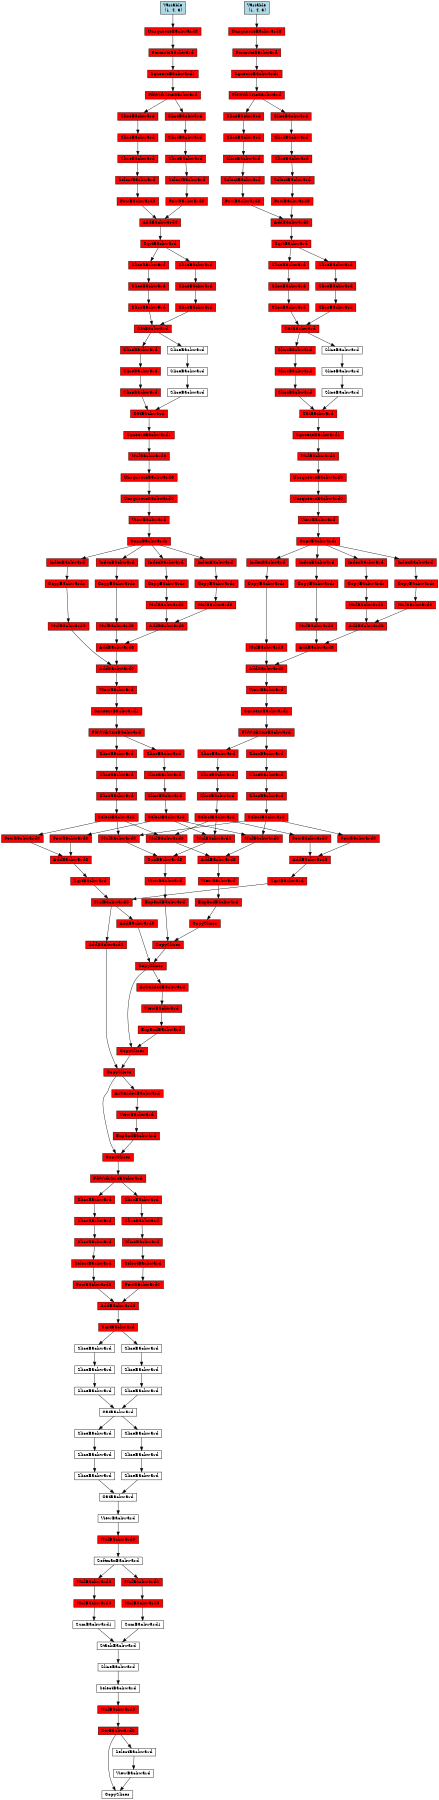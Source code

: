 digraph {
	graph [size="12,12"]
	node [align=left fontsize=12 height=0.2 ranksep=0.1 shape=box style=filled]
	139620185182544 [label=CopySlices fillcolor=white]
	139620268556624 -> 139620185182544
	139620227597648 -> 139620185182544
	139620227597648 [label=ViewBackward fillcolor=white]
	139620268560144 -> 139620227597648
	139620268560144 [label=SelectBackward fillcolor=white]
	139620268556624 -> 139620268560144
	139620268556624 [label=DivBackward0 fillcolor=red]
	139619904498512 -> 139620268556624
	139619904498512 [label=MulBackward0 fillcolor=red]
	139619904498640 -> 139619904498512
	139619904498640 [label=SelectBackward fillcolor=white]
	139619904498768 -> 139619904498640
	139619904498768 [label=SliceBackward fillcolor=white]
	139619904498896 -> 139619904498768
	139619904498896 [label=StackBackward fillcolor=white]
	139619904499088 -> 139619904498896
	139619904499408 -> 139619904498896
	139619904499408 [label=SumBackward1 fillcolor=white]
	139619904499280 -> 139619904499408
	139619904499280 [label=MulBackward0 fillcolor=red]
	139619904499536 -> 139619904499280
	139619904499536 [label=MulBackward0 fillcolor=red]
	139619904540752 -> 139619904499536
	139619904540752 [label=SoftmaxBackward fillcolor=white]
	139619904540944 -> 139619904540752
	139619904540944 [label=MulBackward0 fillcolor=red]
	139619904541136 -> 139619904540944
	139619904541136 [label=ViewBackward fillcolor=white]
	139619904541328 -> 139619904541136
	139619904541328 [label=CatBackward fillcolor=white]
	139619904541520 -> 139619904541328
	139619904541840 -> 139619904541328
	139619904541840 [label=SliceBackward fillcolor=white]
	139619904541712 -> 139619904541840
	139619904541712 [label=SliceBackward fillcolor=white]
	139619904541968 -> 139619904541712
	139619904541968 [label=SliceBackward fillcolor=white]
	139619904542096 -> 139619904541968
	139619904542096 [label=CatBackward fillcolor=white]
	139619904542288 -> 139619904542096
	139619904542608 -> 139619904542096
	139619904542608 [label=SliceBackward fillcolor=white]
	139619904542480 -> 139619904542608
	139619904542480 [label=SliceBackward fillcolor=white]
	139619904542800 -> 139619904542480
	139619904542800 [label=SliceBackward fillcolor=white]
	139619904542992 -> 139619904542800
	139619904542992 [label=SqrtBackward fillcolor=red]
	139619904543120 -> 139619904542992
	139619904543120 [label=AddBackward0 fillcolor=red]
	139620227950416 -> 139619904543120
	139619904543312 -> 139619904543120
	139619904543312 [label=PowBackward0 fillcolor=red]
	139619904543504 -> 139619904543312
	139619904543504 [label=SelectBackward fillcolor=red]
	139619904543696 -> 139619904543504
	139619904543696 [label=SliceBackward fillcolor=red]
	139619904543888 -> 139619904543696
	139619904543888 [label=SliceBackward fillcolor=red]
	139619904544080 -> 139619904543888
	139619904544080 [label=SliceBackward fillcolor=red]
	139619904544272 -> 139619904544080
	139619904544272 [label=FftWithSizeBackward fillcolor=red]
	139619904544464 -> 139619904544272
	139619904544464 [label=CopySlices fillcolor=red]
	139619904544656 -> 139619904544464
	139619904557328 -> 139619904544464
	139619904557328 [label=ExpandBackward fillcolor=red]
	139619904557200 -> 139619904557328
	139619904557200 [label=ViewBackward fillcolor=red]
	139619904557456 -> 139619904557200
	139619904557456 [label=AsStridedBackward fillcolor=red]
	139619904544656 -> 139619904557456
	139619904544656 [label=CopySlices fillcolor=red]
	139619904557776 -> 139619904544656
	139619904558032 -> 139619904544656
	139619904558032 [label=AddBackward0 fillcolor=red]
	139619904557904 -> 139619904558032
	139619904557904 [label=MulBackward0 fillcolor=red]
	139619904558160 -> 139619904557904
	139619904558416 -> 139619904557904
	139619904558416 [label=SqrtBackward fillcolor=red]
	139619904558288 -> 139619904558416
	139619904558288 [label=AddBackward0 fillcolor=red]
	139619904558480 -> 139619904558288
	139619904558800 -> 139619904558288
	139619904558800 [label=PowBackward0 fillcolor=red]
	139619904558672 -> 139619904558800
	139619904558672 [label=SelectBackward fillcolor=red]
	139619904558928 -> 139619904558672
	139619904558928 [label=SliceBackward fillcolor=red]
	139619904559120 -> 139619904558928
	139619904559120 [label=SliceBackward fillcolor=red]
	139620187330960 -> 139619904559120
	139620187330960 [label=SliceBackward fillcolor=red]
	139619904559504 -> 139620187330960
	139619904559504 [label=FftWithSizeBackward fillcolor=red]
	139619904559568 -> 139619904559504
	139619904559568 [label=SqueezeBackward1 fillcolor=red]
	139619904559760 -> 139619904559568
	139619904559760 [label=ViewBackward fillcolor=red]
	139619904559952 -> 139619904559760
	139619904559952 [label=AddBackward0 fillcolor=red]
	139619904560144 -> 139619904559952
	139619904560464 -> 139619904559952
	139619904560464 [label=MulBackward0 fillcolor=red]
	139619904560336 -> 139619904560464
	139619904560336 [label=CopyBackwards fillcolor=red]
	139619904560592 -> 139619904560336
	139619904560592 [label=IndexBackward fillcolor=red]
	139619904560784 -> 139619904560592
	139619904560784 [label=CopyBackwards fillcolor=red]
	139619904560976 -> 139619904560784
	139619904560976 [label=ViewBackward fillcolor=red]
	139619904573520 -> 139619904560976
	139619904573520 [label=UnsqueezeBackward0 fillcolor=red]
	139619904573712 -> 139619904573520
	139619904573712 [label=UnsqueezeBackward0 fillcolor=red]
	139619904573840 -> 139619904573712
	139619904573840 [label=MulBackward0 fillcolor=red]
	139619904574032 -> 139619904573840
	139619904574032 [label=SqueezeBackward1 fillcolor=red]
	139619904574224 -> 139619904574032
	139619904574224 [label=CatBackward fillcolor=red]
	139619904574416 -> 139619904574224
	139619904574736 -> 139619904574224
	139619904574736 [label=SliceBackward fillcolor=red]
	139619904574608 -> 139619904574736
	139619904574608 [label=SliceBackward fillcolor=red]
	139619904574864 -> 139619904574608
	139619904574864 [label=SliceBackward fillcolor=red]
	139619904575056 -> 139619904574864
	139619904575056 [label=CatBackward fillcolor=red]
	139619904575248 -> 139619904575056
	139619904575440 -> 139619904575056
	139619904575440 [label=SliceBackward fillcolor=red]
	139619904575376 -> 139619904575440
	139619904575376 [label=SliceBackward fillcolor=red]
	139619904575568 -> 139619904575376
	139619904575568 [label=SliceBackward fillcolor=red]
	139619904575760 -> 139619904575568
	139619904575760 [label=SqrtBackward fillcolor=red]
	139619904575952 -> 139619904575760
	139619904575952 [label=AddBackward0 fillcolor=red]
	139619904576144 -> 139619904575952
	139619904576400 -> 139619904575952
	139619904576400 [label=PowBackward0 fillcolor=red]
	139619904576272 -> 139619904576400
	139619904576272 [label=SelectBackward fillcolor=red]
	139619904576528 -> 139619904576272
	139619904576528 [label=SliceBackward fillcolor=red]
	139619904576720 -> 139619904576528
	139619904576720 [label=SliceBackward fillcolor=red]
	139619904576912 -> 139619904576720
	139619904576912 [label=SliceBackward fillcolor=red]
	139619904577104 -> 139619904576912
	139619904577104 [label=FftWithSizeBackward fillcolor=red]
	139619904577296 -> 139619904577104
	139619904577296 [label=SqueezeBackward1 fillcolor=red]
	139619904577488 -> 139619904577296
	139619904577488 [label=PermuteBackward fillcolor=red]
	139619904594128 -> 139619904577488
	139619904594128 [label=UnsqueezeBackward0 fillcolor=red]
	139619904203824 -> 139619904594128
	139619904203824 [label="Variable
 (1, 4, 3)" fillcolor=lightblue]
	139619904576144 [label=PowBackward0 fillcolor=red]
	139619904594576 -> 139619904576144
	139619904594576 [label=SelectBackward fillcolor=red]
	139619904594640 -> 139619904594576
	139619904594640 [label=SliceBackward fillcolor=red]
	139619904594832 -> 139619904594640
	139619904594832 [label=SliceBackward fillcolor=red]
	139619904595024 -> 139619904594832
	139619904595024 [label=SliceBackward fillcolor=red]
	139619904577104 -> 139619904595024
	139619904575248 [label=SliceBackward fillcolor=red]
	139619904595408 -> 139619904575248
	139619904595408 [label=SliceBackward fillcolor=red]
	139619904595536 -> 139619904595408
	139619904595536 [label=SliceBackward fillcolor=red]
	139619904575760 -> 139619904595536
	139619904574416 [label=SliceBackward fillcolor=white]
	139619904595920 -> 139619904574416
	139619904595920 [label=SliceBackward fillcolor=white]
	139619904596048 -> 139619904595920
	139619904596048 [label=SliceBackward fillcolor=white]
	139619904575056 -> 139619904596048
	139619904560144 [label=AddBackward0 fillcolor=red]
	139619904596432 -> 139619904560144
	139619904596688 -> 139619904560144
	139619904596688 [label=MulBackward0 fillcolor=red]
	139619904596560 -> 139619904596688
	139619904596560 [label=CopyBackwards fillcolor=red]
	139619904596816 -> 139619904596560
	139619904596816 [label=IndexBackward fillcolor=red]
	139619904560784 -> 139619904596816
	139619904596432 [label=AddBackward0 fillcolor=red]
	139619904597136 -> 139619904596432
	139619904597392 -> 139619904596432
	139619904597392 [label=MulBackward0 fillcolor=red]
	139619904597264 -> 139619904597392
	139619904597264 [label=CopyBackwards fillcolor=red]
	139619904597520 -> 139619904597264
	139619904597520 [label=IndexBackward fillcolor=red]
	139619904560784 -> 139619904597520
	139619904597136 [label=MulBackward0 fillcolor=red]
	139619904597904 -> 139619904597136
	139619904597904 [label=CopyBackwards fillcolor=red]
	139619904610384 -> 139619904597904
	139619904610384 [label=IndexBackward fillcolor=red]
	139619904560784 -> 139619904610384
	139619904558480 [label=PowBackward0 fillcolor=red]
	139619904610768 -> 139619904558480
	139619904610768 [label=SelectBackward fillcolor=red]
	139619904610896 -> 139619904610768
	139619904610896 [label=SliceBackward fillcolor=red]
	139619904611088 -> 139619904610896
	139619904611088 [label=SliceBackward fillcolor=red]
	139619904611216 -> 139619904611088
	139619904611216 [label=SliceBackward fillcolor=red]
	139619904559504 -> 139619904611216
	139619904558160 [label=SqrtBackward fillcolor=red]
	139619904611600 -> 139619904558160
	139619904611600 [label=AddBackward0 fillcolor=red]
	139619904611728 -> 139619904611600
	139619904611984 -> 139619904611600
	139619904611984 [label=PowBackward0 fillcolor=red]
	139619904611856 -> 139619904611984
	139619904611856 [label=SelectBackward fillcolor=red]
	139619904612112 -> 139619904611856
	139619904612112 [label=SliceBackward fillcolor=red]
	139619904612304 -> 139619904612112
	139619904612304 [label=SliceBackward fillcolor=red]
	139619904612496 -> 139619904612304
	139619904612496 [label=SliceBackward fillcolor=red]
	139619904612688 -> 139619904612496
	139619904612688 [label=FftWithSizeBackward fillcolor=red]
	139619904612880 -> 139619904612688
	139619904612880 [label=SqueezeBackward1 fillcolor=red]
	139619904613008 -> 139619904612880
	139619904613008 [label=ViewBackward fillcolor=red]
	139619904613200 -> 139619904613008
	139619904613200 [label=AddBackward0 fillcolor=red]
	139619904613392 -> 139619904613200
	139619904613648 -> 139619904613200
	139619904613648 [label=MulBackward0 fillcolor=red]
	139619904613520 -> 139619904613648
	139619904613520 [label=CopyBackwards fillcolor=red]
	139619904613776 -> 139619904613520
	139619904613776 [label=IndexBackward fillcolor=red]
	139619904613968 -> 139619904613776
	139619904613968 [label=CopyBackwards fillcolor=red]
	139619904614160 -> 139619904613968
	139619904614160 [label=ViewBackward fillcolor=red]
	139619904614352 -> 139619904614160
	139619904614352 [label=UnsqueezeBackward0 fillcolor=red]
	139619904626896 -> 139619904614352
	139619904626896 [label=UnsqueezeBackward0 fillcolor=red]
	139619904627088 -> 139619904626896
	139619904627088 [label=MulBackward0 fillcolor=red]
	139619904627280 -> 139619904627088
	139619904627280 [label=SqueezeBackward1 fillcolor=red]
	139619904627408 -> 139619904627280
	139619904627408 [label=CatBackward fillcolor=red]
	139619904627600 -> 139619904627408
	139619904627920 -> 139619904627408
	139619904627920 [label=SliceBackward fillcolor=red]
	139619904627792 -> 139619904627920
	139619904627792 [label=SliceBackward fillcolor=red]
	139619904628048 -> 139619904627792
	139619904628048 [label=SliceBackward fillcolor=red]
	139619904628240 -> 139619904628048
	139619904628240 [label=CatBackward fillcolor=red]
	139619904628432 -> 139619904628240
	139619904628688 -> 139619904628240
	139619904628688 [label=SliceBackward fillcolor=red]
	139619904628560 -> 139619904628688
	139619904628560 [label=SliceBackward fillcolor=red]
	139619904628816 -> 139619904628560
	139619904628816 [label=SliceBackward fillcolor=red]
	139619904629008 -> 139619904628816
	139619904629008 [label=SqrtBackward fillcolor=red]
	139619904629200 -> 139619904629008
	139619904629200 [label=AddBackward0 fillcolor=red]
	139619904629392 -> 139619904629200
	139619904629712 -> 139619904629200
	139619904629712 [label=PowBackward0 fillcolor=red]
	139619904629584 -> 139619904629712
	139619904629584 [label=SelectBackward fillcolor=red]
	139619904629840 -> 139619904629584
	139619904629840 [label=SliceBackward fillcolor=red]
	139619904630032 -> 139619904629840
	139619904630032 [label=SliceBackward fillcolor=red]
	139619904630224 -> 139619904630032
	139619904630224 [label=SliceBackward fillcolor=red]
	139619904630416 -> 139619904630224
	139619904630416 [label=FftWithSizeBackward fillcolor=red]
	139619904630608 -> 139619904630416
	139619904630608 [label=SqueezeBackward1 fillcolor=red]
	139619904639056 -> 139619904630608
	139619904639056 [label=PermuteBackward fillcolor=red]
	139619904639248 -> 139619904639056
	139619904639248 [label=UnsqueezeBackward0 fillcolor=red]
	139619904204064 -> 139619904639248
	139619904204064 [label="Variable
 (1, 4, 3)" fillcolor=lightblue]
	139619904629392 [label=PowBackward0 fillcolor=red]
	139619904639824 -> 139619904629392
	139619904639824 [label=SelectBackward fillcolor=red]
	139619904639952 -> 139619904639824
	139619904639952 [label=SliceBackward fillcolor=red]
	139619904640144 -> 139619904639952
	139619904640144 [label=SliceBackward fillcolor=red]
	139619904640272 -> 139619904640144
	139619904640272 [label=SliceBackward fillcolor=red]
	139619904630416 -> 139619904640272
	139619904628432 [label=SliceBackward fillcolor=red]
	139619904640656 -> 139619904628432
	139619904640656 [label=SliceBackward fillcolor=red]
	139619904640784 -> 139619904640656
	139619904640784 [label=SliceBackward fillcolor=red]
	139619904629008 -> 139619904640784
	139619904627600 [label=SliceBackward fillcolor=white]
	139619904641168 -> 139619904627600
	139619904641168 [label=SliceBackward fillcolor=white]
	139619904641296 -> 139619904641168
	139619904641296 [label=SliceBackward fillcolor=white]
	139619904628240 -> 139619904641296
	139619904613392 [label=AddBackward0 fillcolor=red]
	139620186772880 -> 139619904613392
	139619904641616 -> 139619904613392
	139619904641616 [label=MulBackward0 fillcolor=red]
	139619904641744 -> 139619904641616
	139619904641744 [label=CopyBackwards fillcolor=red]
	139619904641872 -> 139619904641744
	139619904641872 [label=IndexBackward fillcolor=red]
	139619904613968 -> 139619904641872
	139620186772880 [label=AddBackward0 fillcolor=red]
	139619904642192 -> 139620186772880
	139619904642384 -> 139620186772880
	139619904642384 [label=MulBackward0 fillcolor=red]
	139619904642320 -> 139619904642384
	139619904642320 [label=CopyBackwards fillcolor=red]
	139619904642512 -> 139619904642320
	139619904642512 [label=IndexBackward fillcolor=red]
	139619904613968 -> 139619904642512
	139619904642192 [label=MulBackward0 fillcolor=red]
	139619904642896 -> 139619904642192
	139619904642896 [label=CopyBackwards fillcolor=red]
	139619904643024 -> 139619904642896
	139619904643024 [label=IndexBackward fillcolor=red]
	139619904613968 -> 139619904643024
	139619904611728 [label=PowBackward0 fillcolor=red]
	139619904659856 -> 139619904611728
	139619904659856 [label=SelectBackward fillcolor=red]
	139619904659920 -> 139619904659856
	139619904659920 [label=SliceBackward fillcolor=red]
	139619904660112 -> 139619904659920
	139619904660112 [label=SliceBackward fillcolor=red]
	139619904660304 -> 139619904660112
	139619904660304 [label=SliceBackward fillcolor=red]
	139619904612688 -> 139619904660304
	139619904557776 [label=CopySlices fillcolor=red]
	139619904660688 -> 139619904557776
	139619904660944 -> 139619904557776
	139619904660944 [label=ExpandBackward fillcolor=red]
	139619904660816 -> 139619904660944
	139619904660816 [label=ViewBackward fillcolor=red]
	139619904661072 -> 139619904660816
	139619904661072 [label=AsStridedBackward fillcolor=red]
	139619904660688 -> 139619904661072
	139619904660688 [label=CopySlices fillcolor=red]
	139619904661456 -> 139619904660688
	139619904661712 -> 139619904660688
	139619904661712 [label=AddBackward0 fillcolor=red]
	139619904557904 -> 139619904661712
	139619904661456 [label=CopySlices fillcolor=red]
	139619904661840 -> 139619904661456
	139619904662032 -> 139619904661456
	139619904662032 [label=ExpandBackward fillcolor=red]
	139619904661968 -> 139619904662032
	139619904661968 [label=ViewBackward fillcolor=red]
	139619904662160 -> 139619904661968
	139619904662160 [label=SubBackward0 fillcolor=red]
	139619904662288 -> 139619904662160
	139619904662608 -> 139619904662160
	139619904662608 [label=MulBackward0 fillcolor=red]
	139619904659856 -> 139619904662608
	139619904558672 -> 139619904662608
	139619904662288 [label=MulBackward0 fillcolor=red]
	139619904610768 -> 139619904662288
	139619904611856 -> 139619904662288
	139619904661840 [label=CopySlices fillcolor=red]
	139619904662800 -> 139619904661840
	139619904662800 [label=ExpandBackward fillcolor=red]
	139619904662928 -> 139619904662800
	139619904662928 [label=ViewBackward fillcolor=red]
	139619904663120 -> 139619904662928
	139619904663120 [label=AddBackward0 fillcolor=red]
	139619904663312 -> 139619904663120
	139619904675984 -> 139619904663120
	139619904675984 [label=MulBackward0 fillcolor=red]
	139619904611856 -> 139619904675984
	139619904558672 -> 139619904675984
	139619904663312 [label=MulBackward0 fillcolor=red]
	139619904659856 -> 139619904663312
	139619904610768 -> 139619904663312
	139620227950416 [label=PowBackward0 fillcolor=red]
	139619904676496 -> 139620227950416
	139619904676496 [label=SelectBackward fillcolor=red]
	139619904676368 -> 139619904676496
	139619904676368 [label=SliceBackward fillcolor=red]
	139619904676624 -> 139619904676368
	139619904676624 [label=SliceBackward fillcolor=red]
	139619904676816 -> 139619904676624
	139619904676816 [label=SliceBackward fillcolor=red]
	139619904544272 -> 139619904676816
	139619904542288 [label=SliceBackward fillcolor=white]
	139619904676240 -> 139619904542288
	139619904676240 [label=SliceBackward fillcolor=white]
	139619904677264 -> 139619904676240
	139619904677264 [label=SliceBackward fillcolor=white]
	139619904542992 -> 139619904677264
	139619904541520 [label=SliceBackward fillcolor=white]
	139619904677584 -> 139619904541520
	139619904677584 [label=SliceBackward fillcolor=white]
	139619904677712 -> 139619904677584
	139619904677712 [label=SliceBackward fillcolor=white]
	139619904542096 -> 139619904677712
	139619904499088 [label=SumBackward1 fillcolor=white]
	139619904678096 -> 139619904499088
	139619904678096 [label=MulBackward0 fillcolor=red]
	139619904678224 -> 139619904678096
	139619904678224 [label=MulBackward0 fillcolor=red]
	139619904540752 -> 139619904678224
}
